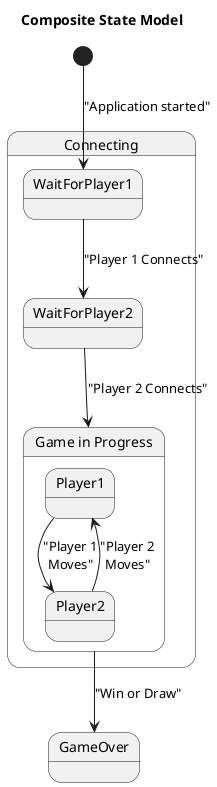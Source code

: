 @startuml

title Composite State Model
state "Connecting" as Connecting {
  WaitForPlayer1 --> WaitForPlayer2 : "Player 1 Connects"
  WaitForPlayer2 --> GameInProgress : "Player 2 Connects"
}
state "Game in Progress" as GameInProgress {
  state Player1
  state Player2
  Player1 --> Player2: "Player 1\nMoves"
  Player2 --> Player1: "Player 2\nMoves"
}

[*] -->  WaitForPlayer1 : "Application started"
GameInProgress --> GameOver : "Win or Draw"
@enduml

